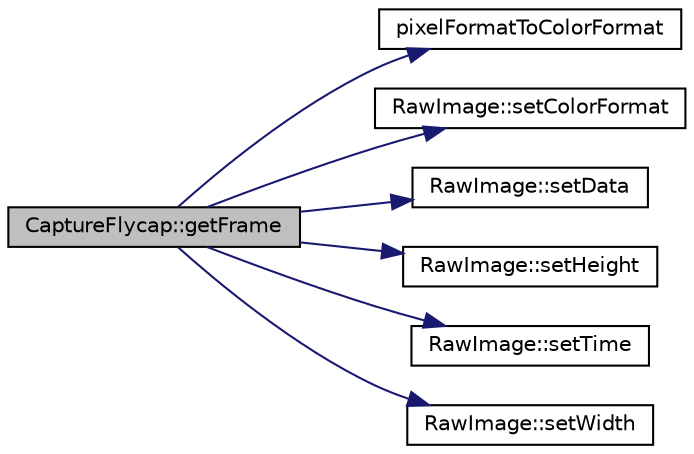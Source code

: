 digraph "CaptureFlycap::getFrame"
{
 // INTERACTIVE_SVG=YES
  edge [fontname="Helvetica",fontsize="10",labelfontname="Helvetica",labelfontsize="10"];
  node [fontname="Helvetica",fontsize="10",shape=record];
  rankdir="LR";
  Node1 [label="CaptureFlycap::getFrame",height=0.2,width=0.4,color="black", fillcolor="grey75", style="filled", fontcolor="black"];
  Node1 -> Node2 [color="midnightblue",fontsize="10",style="solid",fontname="Helvetica"];
  Node2 [label="pixelFormatToColorFormat",height=0.2,width=0.4,color="black", fillcolor="white", style="filled",URL="$d3/d54/capture__flycap_8cpp.html#a97fc64ddf0f9ec4a5a44ad2ab3dc5d0a"];
  Node1 -> Node3 [color="midnightblue",fontsize="10",style="solid",fontname="Helvetica"];
  Node3 [label="RawImage::setColorFormat",height=0.2,width=0.4,color="black", fillcolor="white", style="filled",URL="$d0/d14/class_raw_image.html#ae31fbd81eb34ec7b6368965b3e570cb8"];
  Node1 -> Node4 [color="midnightblue",fontsize="10",style="solid",fontname="Helvetica"];
  Node4 [label="RawImage::setData",height=0.2,width=0.4,color="black", fillcolor="white", style="filled",URL="$d0/d14/class_raw_image.html#a031b824497c98ccc69d3d540cf12bffa"];
  Node1 -> Node5 [color="midnightblue",fontsize="10",style="solid",fontname="Helvetica"];
  Node5 [label="RawImage::setHeight",height=0.2,width=0.4,color="black", fillcolor="white", style="filled",URL="$d0/d14/class_raw_image.html#a6d60f9b1510af9ce1d91dbc9d1128362"];
  Node1 -> Node6 [color="midnightblue",fontsize="10",style="solid",fontname="Helvetica"];
  Node6 [label="RawImage::setTime",height=0.2,width=0.4,color="black", fillcolor="white", style="filled",URL="$d0/d14/class_raw_image.html#ac774b70a0753a6ad4a9e39353e4954da"];
  Node1 -> Node7 [color="midnightblue",fontsize="10",style="solid",fontname="Helvetica"];
  Node7 [label="RawImage::setWidth",height=0.2,width=0.4,color="black", fillcolor="white", style="filled",URL="$d0/d14/class_raw_image.html#a7d3f98af83a328d485b0188f78bb6e8b"];
}
